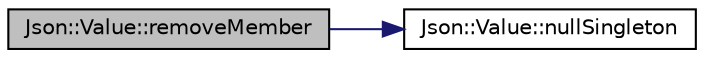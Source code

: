 digraph "Json::Value::removeMember"
{
 // LATEX_PDF_SIZE
  edge [fontname="Helvetica",fontsize="10",labelfontname="Helvetica",labelfontsize="10"];
  node [fontname="Helvetica",fontsize="10",shape=record];
  rankdir="LR";
  Node1 [label="Json::Value::removeMember",height=0.2,width=0.4,color="black", fillcolor="grey75", style="filled", fontcolor="black",tooltip="Remove and return the named member."];
  Node1 -> Node2 [color="midnightblue",fontsize="10",style="solid",fontname="Helvetica"];
  Node2 [label="Json::Value::nullSingleton",height=0.2,width=0.4,color="black", fillcolor="white", style="filled",URL="$class_json_1_1_value.html#af2f124567acc35d021a424e53ebdfcab",tooltip="Prefer this to null or nullRef."];
}
